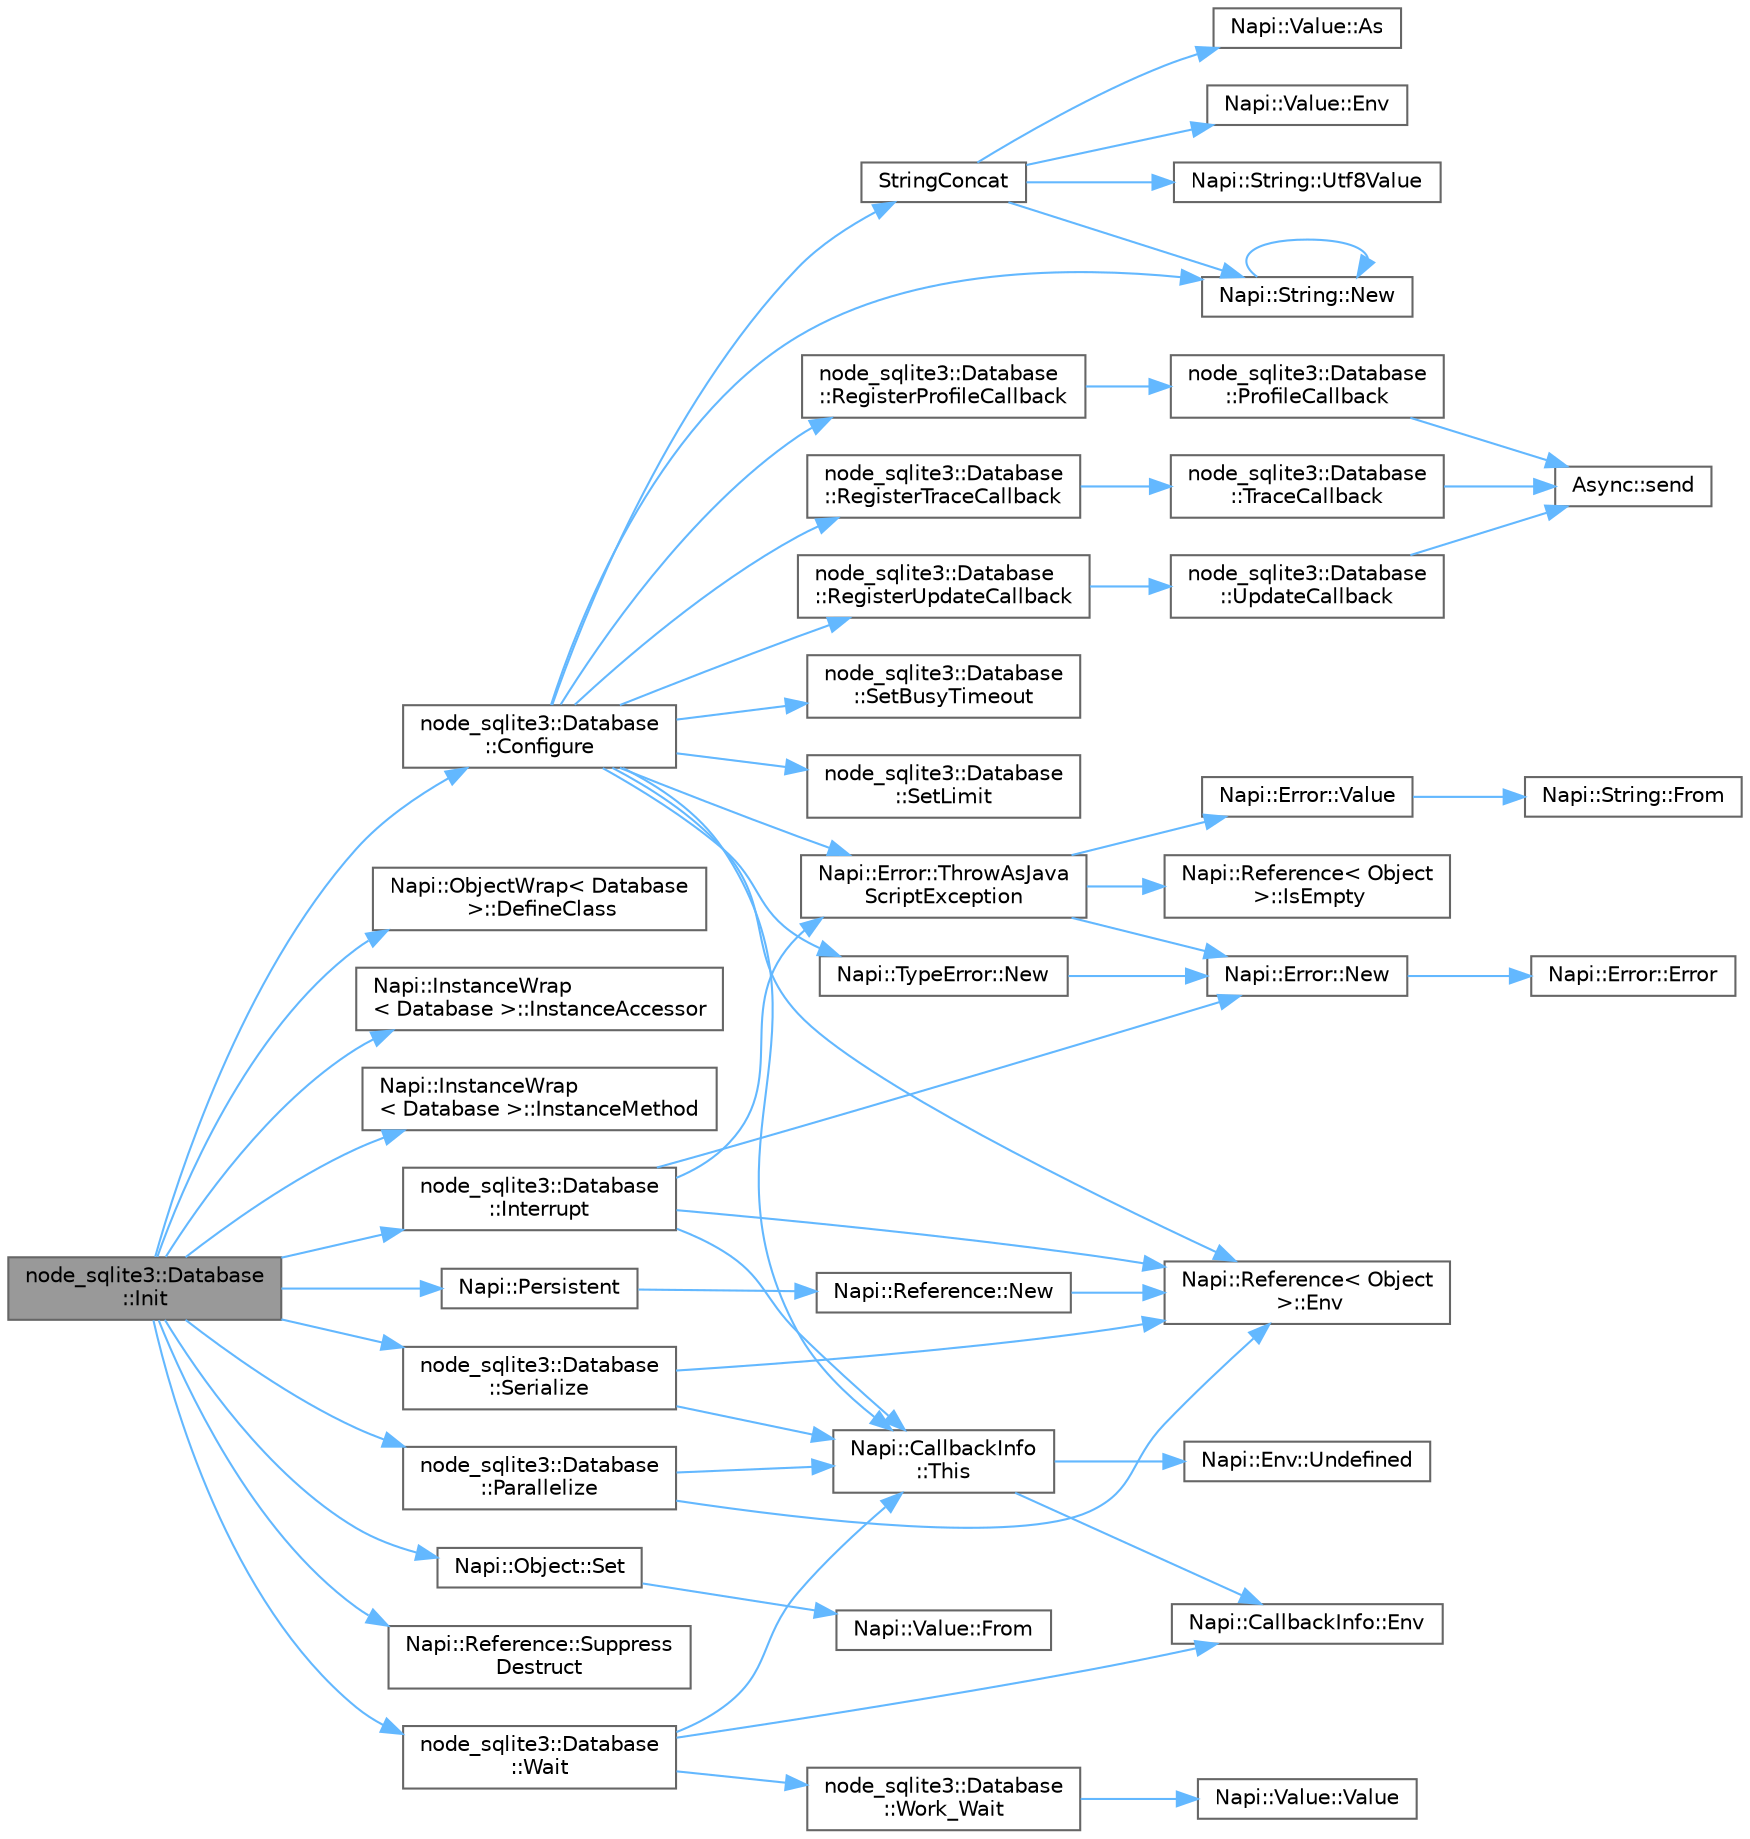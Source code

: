 digraph "node_sqlite3::Database::Init"
{
 // LATEX_PDF_SIZE
  bgcolor="transparent";
  edge [fontname=Helvetica,fontsize=10,labelfontname=Helvetica,labelfontsize=10];
  node [fontname=Helvetica,fontsize=10,shape=box,height=0.2,width=0.4];
  rankdir="LR";
  Node1 [id="Node000001",label="node_sqlite3::Database\l::Init",height=0.2,width=0.4,color="gray40", fillcolor="grey60", style="filled", fontcolor="black",tooltip=" "];
  Node1 -> Node2 [id="edge1_Node000001_Node000002",color="steelblue1",style="solid",tooltip=" "];
  Node2 [id="Node000002",label="node_sqlite3::Database\l::Configure",height=0.2,width=0.4,color="grey40", fillcolor="white", style="filled",URL="$classnode__sqlite3_1_1_database.html#a372193fc006b0ee71755c20d67e456fb",tooltip=" "];
  Node2 -> Node3 [id="edge2_Node000002_Node000003",color="steelblue1",style="solid",tooltip=" "];
  Node3 [id="Node000003",label="Napi::Reference\< Object\l \>::Env",height=0.2,width=0.4,color="grey40", fillcolor="white", style="filled",URL="$class_napi_1_1_reference.html#a145936a59e9db2c455542576e76773ac",tooltip=" "];
  Node2 -> Node4 [id="edge3_Node000002_Node000004",color="steelblue1",style="solid",tooltip=" "];
  Node4 [id="Node000004",label="Napi::String::New",height=0.2,width=0.4,color="grey40", fillcolor="white", style="filled",URL="$class_napi_1_1_string.html#a6689d69d07bad4eea2be440333320925",tooltip="Creates a new String value from a UTF-8 encoded C++ string."];
  Node4 -> Node4 [id="edge4_Node000004_Node000004",color="steelblue1",style="solid",tooltip=" "];
  Node2 -> Node5 [id="edge5_Node000002_Node000005",color="steelblue1",style="solid",tooltip=" "];
  Node5 [id="Node000005",label="Napi::TypeError::New",height=0.2,width=0.4,color="grey40", fillcolor="white", style="filled",URL="$class_napi_1_1_type_error.html#a61771d5e0220d480f810097af673da92",tooltip=" "];
  Node5 -> Node6 [id="edge6_Node000005_Node000006",color="steelblue1",style="solid",tooltip=" "];
  Node6 [id="Node000006",label="Napi::Error::New",height=0.2,width=0.4,color="grey40", fillcolor="white", style="filled",URL="$class_napi_1_1_error.html#a6a0571d56b4fcedf862b934a507a58ed",tooltip=" "];
  Node6 -> Node7 [id="edge7_Node000006_Node000007",color="steelblue1",style="solid",tooltip=" "];
  Node7 [id="Node000007",label="Napi::Error::Error",height=0.2,width=0.4,color="grey40", fillcolor="white", style="filled",URL="$class_napi_1_1_error.html#ac8db9066ce2adaa3b4fb27e7b48b39e6",tooltip=" "];
  Node2 -> Node8 [id="edge8_Node000002_Node000008",color="steelblue1",style="solid",tooltip=" "];
  Node8 [id="Node000008",label="node_sqlite3::Database\l::RegisterProfileCallback",height=0.2,width=0.4,color="grey40", fillcolor="white", style="filled",URL="$classnode__sqlite3_1_1_database.html#ac8d25a1ca604819f56a8f556dfb33e82",tooltip=" "];
  Node8 -> Node9 [id="edge9_Node000008_Node000009",color="steelblue1",style="solid",tooltip=" "];
  Node9 [id="Node000009",label="node_sqlite3::Database\l::ProfileCallback",height=0.2,width=0.4,color="grey40", fillcolor="white", style="filled",URL="$classnode__sqlite3_1_1_database.html#a3c351a8f83873602988e45da9efade13",tooltip=" "];
  Node9 -> Node10 [id="edge10_Node000009_Node000010",color="steelblue1",style="solid",tooltip=" "];
  Node10 [id="Node000010",label="Async::send",height=0.2,width=0.4,color="grey40", fillcolor="white", style="filled",URL="$class_async.html#a590950da0b5310810dbca8222293f3ae",tooltip=" "];
  Node2 -> Node11 [id="edge11_Node000002_Node000011",color="steelblue1",style="solid",tooltip=" "];
  Node11 [id="Node000011",label="node_sqlite3::Database\l::RegisterTraceCallback",height=0.2,width=0.4,color="grey40", fillcolor="white", style="filled",URL="$classnode__sqlite3_1_1_database.html#a19fccd0db73e500b24aefcd9bc355fcc",tooltip=" "];
  Node11 -> Node12 [id="edge12_Node000011_Node000012",color="steelblue1",style="solid",tooltip=" "];
  Node12 [id="Node000012",label="node_sqlite3::Database\l::TraceCallback",height=0.2,width=0.4,color="grey40", fillcolor="white", style="filled",URL="$classnode__sqlite3_1_1_database.html#a3c470baedb8e3c51da606636d5abedbd",tooltip=" "];
  Node12 -> Node10 [id="edge13_Node000012_Node000010",color="steelblue1",style="solid",tooltip=" "];
  Node2 -> Node13 [id="edge14_Node000002_Node000013",color="steelblue1",style="solid",tooltip=" "];
  Node13 [id="Node000013",label="node_sqlite3::Database\l::RegisterUpdateCallback",height=0.2,width=0.4,color="grey40", fillcolor="white", style="filled",URL="$classnode__sqlite3_1_1_database.html#ab7822246410e77a98a7f809eb64c8442",tooltip=" "];
  Node13 -> Node14 [id="edge15_Node000013_Node000014",color="steelblue1",style="solid",tooltip=" "];
  Node14 [id="Node000014",label="node_sqlite3::Database\l::UpdateCallback",height=0.2,width=0.4,color="grey40", fillcolor="white", style="filled",URL="$classnode__sqlite3_1_1_database.html#a3e0a191e4ef0b4ca8f23b9f25764c967",tooltip=" "];
  Node14 -> Node10 [id="edge16_Node000014_Node000010",color="steelblue1",style="solid",tooltip=" "];
  Node2 -> Node15 [id="edge17_Node000002_Node000015",color="steelblue1",style="solid",tooltip=" "];
  Node15 [id="Node000015",label="node_sqlite3::Database\l::SetBusyTimeout",height=0.2,width=0.4,color="grey40", fillcolor="white", style="filled",URL="$classnode__sqlite3_1_1_database.html#a7d497c21b4e18fb2b1000076456ecfcb",tooltip=" "];
  Node2 -> Node16 [id="edge18_Node000002_Node000016",color="steelblue1",style="solid",tooltip=" "];
  Node16 [id="Node000016",label="node_sqlite3::Database\l::SetLimit",height=0.2,width=0.4,color="grey40", fillcolor="white", style="filled",URL="$classnode__sqlite3_1_1_database.html#ae85edf428956f3d965a708ec70ae9eba",tooltip=" "];
  Node2 -> Node17 [id="edge19_Node000002_Node000017",color="steelblue1",style="solid",tooltip=" "];
  Node17 [id="Node000017",label="StringConcat",height=0.2,width=0.4,color="grey40", fillcolor="white", style="filled",URL="$macros_8h.html#a811d9537533f3fdd56b909621028b0df",tooltip=" "];
  Node17 -> Node18 [id="edge20_Node000017_Node000018",color="steelblue1",style="solid",tooltip=" "];
  Node18 [id="Node000018",label="Napi::Value::As",height=0.2,width=0.4,color="grey40", fillcolor="white", style="filled",URL="$class_napi_1_1_value.html#a9c1a9c4eca9617b0aafbe311c946982a",tooltip=" "];
  Node17 -> Node19 [id="edge21_Node000017_Node000019",color="steelblue1",style="solid",tooltip=" "];
  Node19 [id="Node000019",label="Napi::Value::Env",height=0.2,width=0.4,color="grey40", fillcolor="white", style="filled",URL="$class_napi_1_1_value.html#a1e1930afac70f2811a222c363d892a42",tooltip="Gets the environment the value is associated with."];
  Node17 -> Node4 [id="edge22_Node000017_Node000004",color="steelblue1",style="solid",tooltip=" "];
  Node17 -> Node20 [id="edge23_Node000017_Node000020",color="steelblue1",style="solid",tooltip=" "];
  Node20 [id="Node000020",label="Napi::String::Utf8Value",height=0.2,width=0.4,color="grey40", fillcolor="white", style="filled",URL="$class_napi_1_1_string.html#a37fa0f5e1f6f0681049e3e3a3dc46132",tooltip="Converts a String value to a UTF-8 encoded C++ string."];
  Node2 -> Node21 [id="edge24_Node000002_Node000021",color="steelblue1",style="solid",tooltip=" "];
  Node21 [id="Node000021",label="Napi::CallbackInfo\l::This",height=0.2,width=0.4,color="grey40", fillcolor="white", style="filled",URL="$class_napi_1_1_callback_info.html#a216112c90346f2d3701b2d8cc14591c9",tooltip=" "];
  Node21 -> Node22 [id="edge25_Node000021_Node000022",color="steelblue1",style="solid",tooltip=" "];
  Node22 [id="Node000022",label="Napi::CallbackInfo::Env",height=0.2,width=0.4,color="grey40", fillcolor="white", style="filled",URL="$class_napi_1_1_callback_info.html#af5dda76cc6b32aa6816f60437249fa5c",tooltip=" "];
  Node21 -> Node23 [id="edge26_Node000021_Node000023",color="steelblue1",style="solid",tooltip=" "];
  Node23 [id="Node000023",label="Napi::Env::Undefined",height=0.2,width=0.4,color="grey40", fillcolor="white", style="filled",URL="$class_napi_1_1_env.html#ae4a30c185fcf9957e9af84c966a31677",tooltip=" "];
  Node2 -> Node24 [id="edge27_Node000002_Node000024",color="steelblue1",style="solid",tooltip=" "];
  Node24 [id="Node000024",label="Napi::Error::ThrowAsJava\lScriptException",height=0.2,width=0.4,color="grey40", fillcolor="white", style="filled",URL="$class_napi_1_1_error.html#af657bb938d951eccca6cf9e4983601d9",tooltip=" "];
  Node24 -> Node25 [id="edge28_Node000024_Node000025",color="steelblue1",style="solid",tooltip=" "];
  Node25 [id="Node000025",label="Napi::Reference\< Object\l \>::IsEmpty",height=0.2,width=0.4,color="grey40", fillcolor="white", style="filled",URL="$class_napi_1_1_reference.html#add921efd1d432fc4a60ec249f9fa7257",tooltip=" "];
  Node24 -> Node6 [id="edge29_Node000024_Node000006",color="steelblue1",style="solid",tooltip=" "];
  Node24 -> Node26 [id="edge30_Node000024_Node000026",color="steelblue1",style="solid",tooltip=" "];
  Node26 [id="Node000026",label="Napi::Error::Value",height=0.2,width=0.4,color="grey40", fillcolor="white", style="filled",URL="$class_napi_1_1_error.html#a6c7dc04ee866899cca8bfe9bbc76bbe3",tooltip=" "];
  Node26 -> Node27 [id="edge31_Node000026_Node000027",color="steelblue1",style="solid",tooltip=" "];
  Node27 [id="Node000027",label="Napi::String::From",height=0.2,width=0.4,color="grey40", fillcolor="white", style="filled",URL="$class_napi_1_1_string.html#ab56f3fbda9f7ef894ab032ee0ea31623",tooltip=" "];
  Node1 -> Node28 [id="edge32_Node000001_Node000028",color="steelblue1",style="solid",tooltip=" "];
  Node28 [id="Node000028",label="Napi::ObjectWrap\< Database\l \>::DefineClass",height=0.2,width=0.4,color="grey40", fillcolor="white", style="filled",URL="$class_napi_1_1_object_wrap.html#a0951856129efcd16c5db43efd7eb5528",tooltip=" "];
  Node1 -> Node29 [id="edge33_Node000001_Node000029",color="steelblue1",style="solid",tooltip=" "];
  Node29 [id="Node000029",label="Napi::InstanceWrap\l\< Database \>::InstanceAccessor",height=0.2,width=0.4,color="grey40", fillcolor="white", style="filled",URL="$class_napi_1_1_instance_wrap.html#a85e0d750f20079806d4966708559290a",tooltip=" "];
  Node1 -> Node30 [id="edge34_Node000001_Node000030",color="steelblue1",style="solid",tooltip=" "];
  Node30 [id="Node000030",label="Napi::InstanceWrap\l\< Database \>::InstanceMethod",height=0.2,width=0.4,color="grey40", fillcolor="white", style="filled",URL="$class_napi_1_1_instance_wrap.html#afc90b95e3e63c0130a424b1e4a0f7899",tooltip=" "];
  Node1 -> Node31 [id="edge35_Node000001_Node000031",color="steelblue1",style="solid",tooltip=" "];
  Node31 [id="Node000031",label="node_sqlite3::Database\l::Interrupt",height=0.2,width=0.4,color="grey40", fillcolor="white", style="filled",URL="$classnode__sqlite3_1_1_database.html#a3e034b41857b837fe55ba2b8757e4ad8",tooltip=" "];
  Node31 -> Node3 [id="edge36_Node000031_Node000003",color="steelblue1",style="solid",tooltip=" "];
  Node31 -> Node6 [id="edge37_Node000031_Node000006",color="steelblue1",style="solid",tooltip=" "];
  Node31 -> Node21 [id="edge38_Node000031_Node000021",color="steelblue1",style="solid",tooltip=" "];
  Node31 -> Node24 [id="edge39_Node000031_Node000024",color="steelblue1",style="solid",tooltip=" "];
  Node1 -> Node32 [id="edge40_Node000001_Node000032",color="steelblue1",style="solid",tooltip=" "];
  Node32 [id="Node000032",label="node_sqlite3::Database\l::Parallelize",height=0.2,width=0.4,color="grey40", fillcolor="white", style="filled",URL="$classnode__sqlite3_1_1_database.html#a8c460e051020a07441f6050e60f6e85c",tooltip=" "];
  Node32 -> Node3 [id="edge41_Node000032_Node000003",color="steelblue1",style="solid",tooltip=" "];
  Node32 -> Node21 [id="edge42_Node000032_Node000021",color="steelblue1",style="solid",tooltip=" "];
  Node1 -> Node33 [id="edge43_Node000001_Node000033",color="steelblue1",style="solid",tooltip=" "];
  Node33 [id="Node000033",label="Napi::Persistent",height=0.2,width=0.4,color="grey40", fillcolor="white", style="filled",URL="$namespace_napi.html#a5a4b6e9efd6b3ee6094746b2b4034918",tooltip=" "];
  Node33 -> Node34 [id="edge44_Node000033_Node000034",color="steelblue1",style="solid",tooltip=" "];
  Node34 [id="Node000034",label="Napi::Reference::New",height=0.2,width=0.4,color="grey40", fillcolor="white", style="filled",URL="$class_napi_1_1_reference.html#a3572d80d57cb54046b581177727b91d0",tooltip=" "];
  Node34 -> Node3 [id="edge45_Node000034_Node000003",color="steelblue1",style="solid",tooltip=" "];
  Node1 -> Node35 [id="edge46_Node000001_Node000035",color="steelblue1",style="solid",tooltip=" "];
  Node35 [id="Node000035",label="node_sqlite3::Database\l::Serialize",height=0.2,width=0.4,color="grey40", fillcolor="white", style="filled",URL="$classnode__sqlite3_1_1_database.html#adbd994e24d26b4118973a7e29097dae6",tooltip=" "];
  Node35 -> Node3 [id="edge47_Node000035_Node000003",color="steelblue1",style="solid",tooltip=" "];
  Node35 -> Node21 [id="edge48_Node000035_Node000021",color="steelblue1",style="solid",tooltip=" "];
  Node1 -> Node36 [id="edge49_Node000001_Node000036",color="steelblue1",style="solid",tooltip=" "];
  Node36 [id="Node000036",label="Napi::Object::Set",height=0.2,width=0.4,color="grey40", fillcolor="white", style="filled",URL="$class_napi_1_1_object.html#ab58533f930d4f81b41cc5ef6e96ce589",tooltip="Sets a property."];
  Node36 -> Node37 [id="edge50_Node000036_Node000037",color="steelblue1",style="solid",tooltip=" "];
  Node37 [id="Node000037",label="Napi::Value::From",height=0.2,width=0.4,color="grey40", fillcolor="white", style="filled",URL="$class_napi_1_1_value.html#a0ee78f70cade37fb28fef3087ef7e9e2",tooltip=" "];
  Node1 -> Node38 [id="edge51_Node000001_Node000038",color="steelblue1",style="solid",tooltip=" "];
  Node38 [id="Node000038",label="Napi::Reference::Suppress\lDestruct",height=0.2,width=0.4,color="grey40", fillcolor="white", style="filled",URL="$class_napi_1_1_reference.html#a1dd310614fa3c053c9dc9468043096b3",tooltip=" "];
  Node1 -> Node39 [id="edge52_Node000001_Node000039",color="steelblue1",style="solid",tooltip=" "];
  Node39 [id="Node000039",label="node_sqlite3::Database\l::Wait",height=0.2,width=0.4,color="grey40", fillcolor="white", style="filled",URL="$classnode__sqlite3_1_1_database.html#ad0ac82300cc104682201f24ce0735b7a",tooltip=" "];
  Node39 -> Node22 [id="edge53_Node000039_Node000022",color="steelblue1",style="solid",tooltip=" "];
  Node39 -> Node21 [id="edge54_Node000039_Node000021",color="steelblue1",style="solid",tooltip=" "];
  Node39 -> Node40 [id="edge55_Node000039_Node000040",color="steelblue1",style="solid",tooltip=" "];
  Node40 [id="Node000040",label="node_sqlite3::Database\l::Work_Wait",height=0.2,width=0.4,color="grey40", fillcolor="white", style="filled",URL="$classnode__sqlite3_1_1_database.html#a6870cc0522d0d6423c639d1ecd9d8f2c",tooltip=" "];
  Node40 -> Node41 [id="edge56_Node000040_Node000041",color="steelblue1",style="solid",tooltip=" "];
  Node41 [id="Node000041",label="Napi::Value::Value",height=0.2,width=0.4,color="grey40", fillcolor="white", style="filled",URL="$class_napi_1_1_value.html#a91352891b563fb744683240949e458e4",tooltip="Creates a new empty Value instance."];
}
